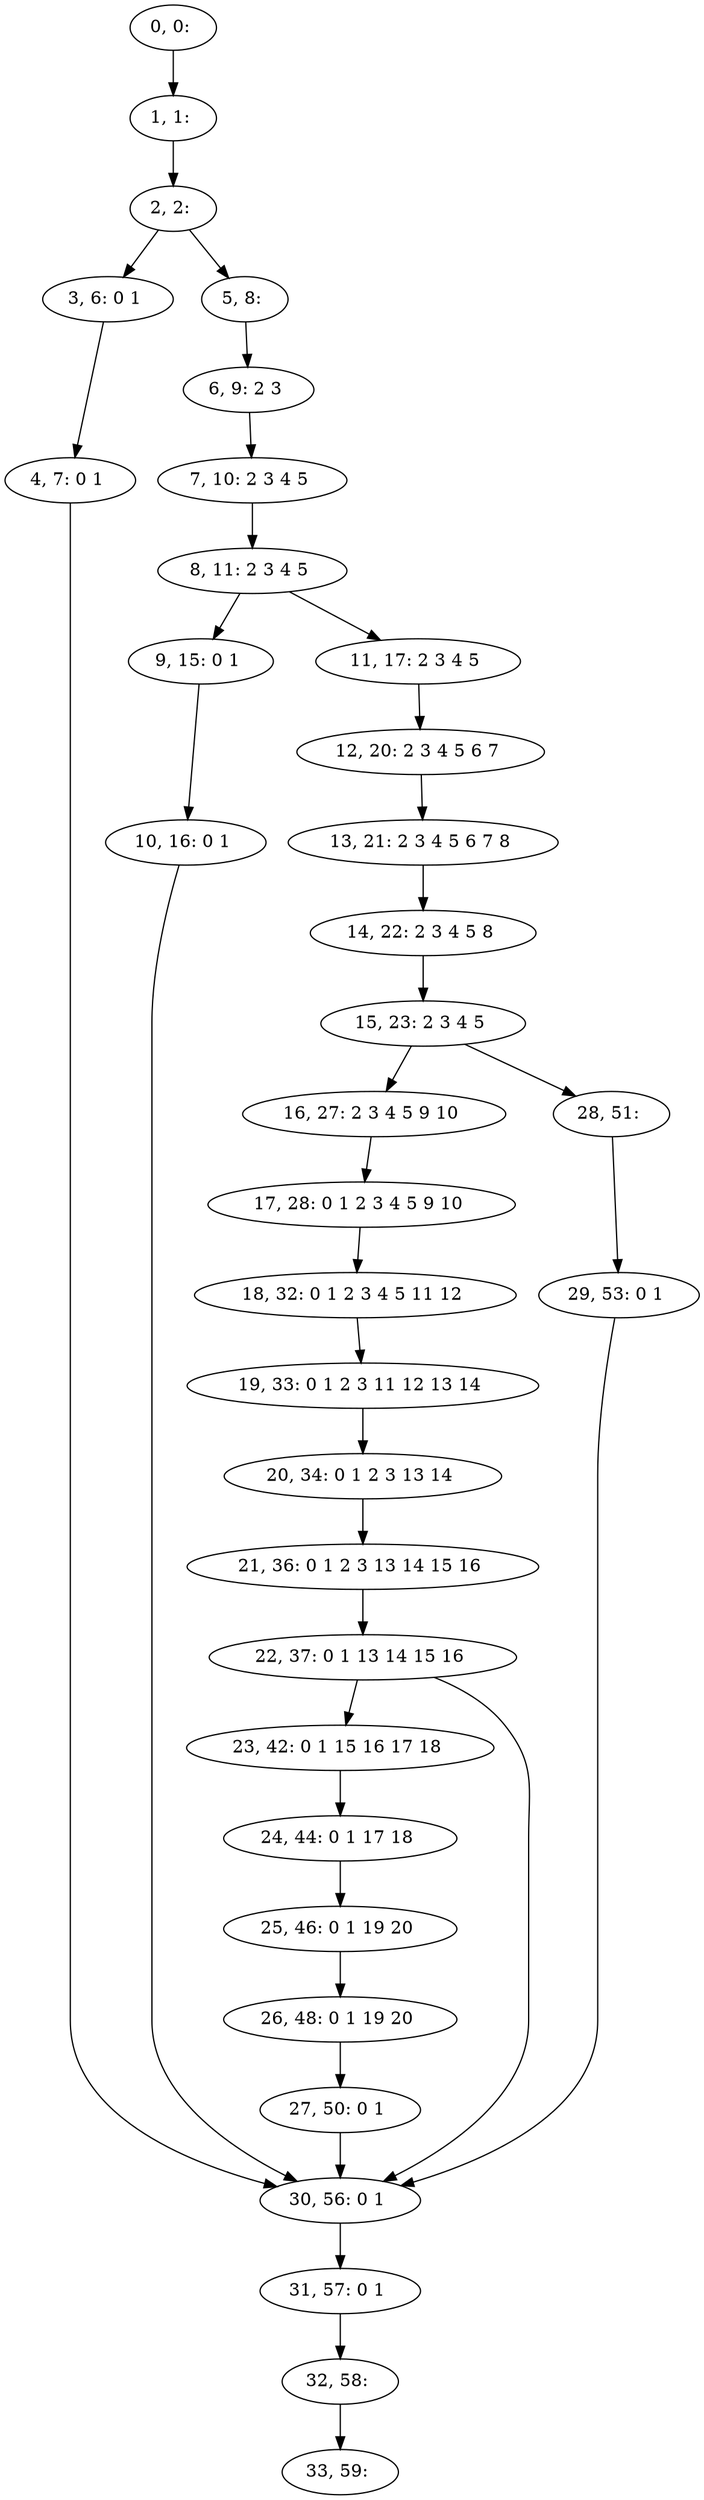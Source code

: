 digraph G {
0[label="0, 0: "];
1[label="1, 1: "];
2[label="2, 2: "];
3[label="3, 6: 0 1 "];
4[label="4, 7: 0 1 "];
5[label="5, 8: "];
6[label="6, 9: 2 3 "];
7[label="7, 10: 2 3 4 5 "];
8[label="8, 11: 2 3 4 5 "];
9[label="9, 15: 0 1 "];
10[label="10, 16: 0 1 "];
11[label="11, 17: 2 3 4 5 "];
12[label="12, 20: 2 3 4 5 6 7 "];
13[label="13, 21: 2 3 4 5 6 7 8 "];
14[label="14, 22: 2 3 4 5 8 "];
15[label="15, 23: 2 3 4 5 "];
16[label="16, 27: 2 3 4 5 9 10 "];
17[label="17, 28: 0 1 2 3 4 5 9 10 "];
18[label="18, 32: 0 1 2 3 4 5 11 12 "];
19[label="19, 33: 0 1 2 3 11 12 13 14 "];
20[label="20, 34: 0 1 2 3 13 14 "];
21[label="21, 36: 0 1 2 3 13 14 15 16 "];
22[label="22, 37: 0 1 13 14 15 16 "];
23[label="23, 42: 0 1 15 16 17 18 "];
24[label="24, 44: 0 1 17 18 "];
25[label="25, 46: 0 1 19 20 "];
26[label="26, 48: 0 1 19 20 "];
27[label="27, 50: 0 1 "];
28[label="28, 51: "];
29[label="29, 53: 0 1 "];
30[label="30, 56: 0 1 "];
31[label="31, 57: 0 1 "];
32[label="32, 58: "];
33[label="33, 59: "];
0->1 ;
1->2 ;
2->3 ;
2->5 ;
3->4 ;
4->30 ;
5->6 ;
6->7 ;
7->8 ;
8->9 ;
8->11 ;
9->10 ;
10->30 ;
11->12 ;
12->13 ;
13->14 ;
14->15 ;
15->16 ;
15->28 ;
16->17 ;
17->18 ;
18->19 ;
19->20 ;
20->21 ;
21->22 ;
22->23 ;
22->30 ;
23->24 ;
24->25 ;
25->26 ;
26->27 ;
27->30 ;
28->29 ;
29->30 ;
30->31 ;
31->32 ;
32->33 ;
}
